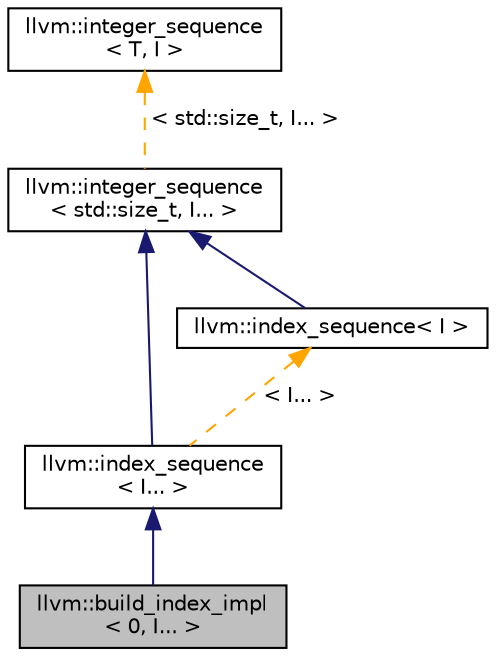 digraph "llvm::build_index_impl&lt; 0, I... &gt;"
{
 // LATEX_PDF_SIZE
  bgcolor="transparent";
  edge [fontname="Helvetica",fontsize="10",labelfontname="Helvetica",labelfontsize="10"];
  node [fontname="Helvetica",fontsize="10",shape="box"];
  Node1 [label="llvm::build_index_impl\l\< 0, I... \>",height=0.2,width=0.4,color="black", fillcolor="grey75", style="filled", fontcolor="black",tooltip=" "];
  Node2 -> Node1 [dir="back",color="midnightblue",fontsize="10",style="solid",fontname="Helvetica"];
  Node2 [label="llvm::index_sequence\l\< I... \>",height=0.2,width=0.4,color="black",URL="$structllvm_1_1index__sequence.html",tooltip=" "];
  Node3 -> Node2 [dir="back",color="midnightblue",fontsize="10",style="solid",fontname="Helvetica"];
  Node3 [label="llvm::integer_sequence\l\< std::size_t, I... \>",height=0.2,width=0.4,color="black",URL="$structllvm_1_1integer__sequence.html",tooltip=" "];
  Node4 -> Node3 [dir="back",color="orange",fontsize="10",style="dashed",label=" \< std::size_t, I... \>" ,fontname="Helvetica"];
  Node4 [label="llvm::integer_sequence\l\< T, I \>",height=0.2,width=0.4,color="black",URL="$structllvm_1_1integer__sequence.html",tooltip="Represents a compile-time sequence of integers."];
  Node5 -> Node2 [dir="back",color="orange",fontsize="10",style="dashed",label=" \< I... \>" ,fontname="Helvetica"];
  Node5 [label="llvm::index_sequence\< I \>",height=0.2,width=0.4,color="black",URL="$structllvm_1_1index__sequence.html",tooltip="Alias for the common case of a sequence of size_ts."];
  Node3 -> Node5 [dir="back",color="midnightblue",fontsize="10",style="solid",fontname="Helvetica"];
}
